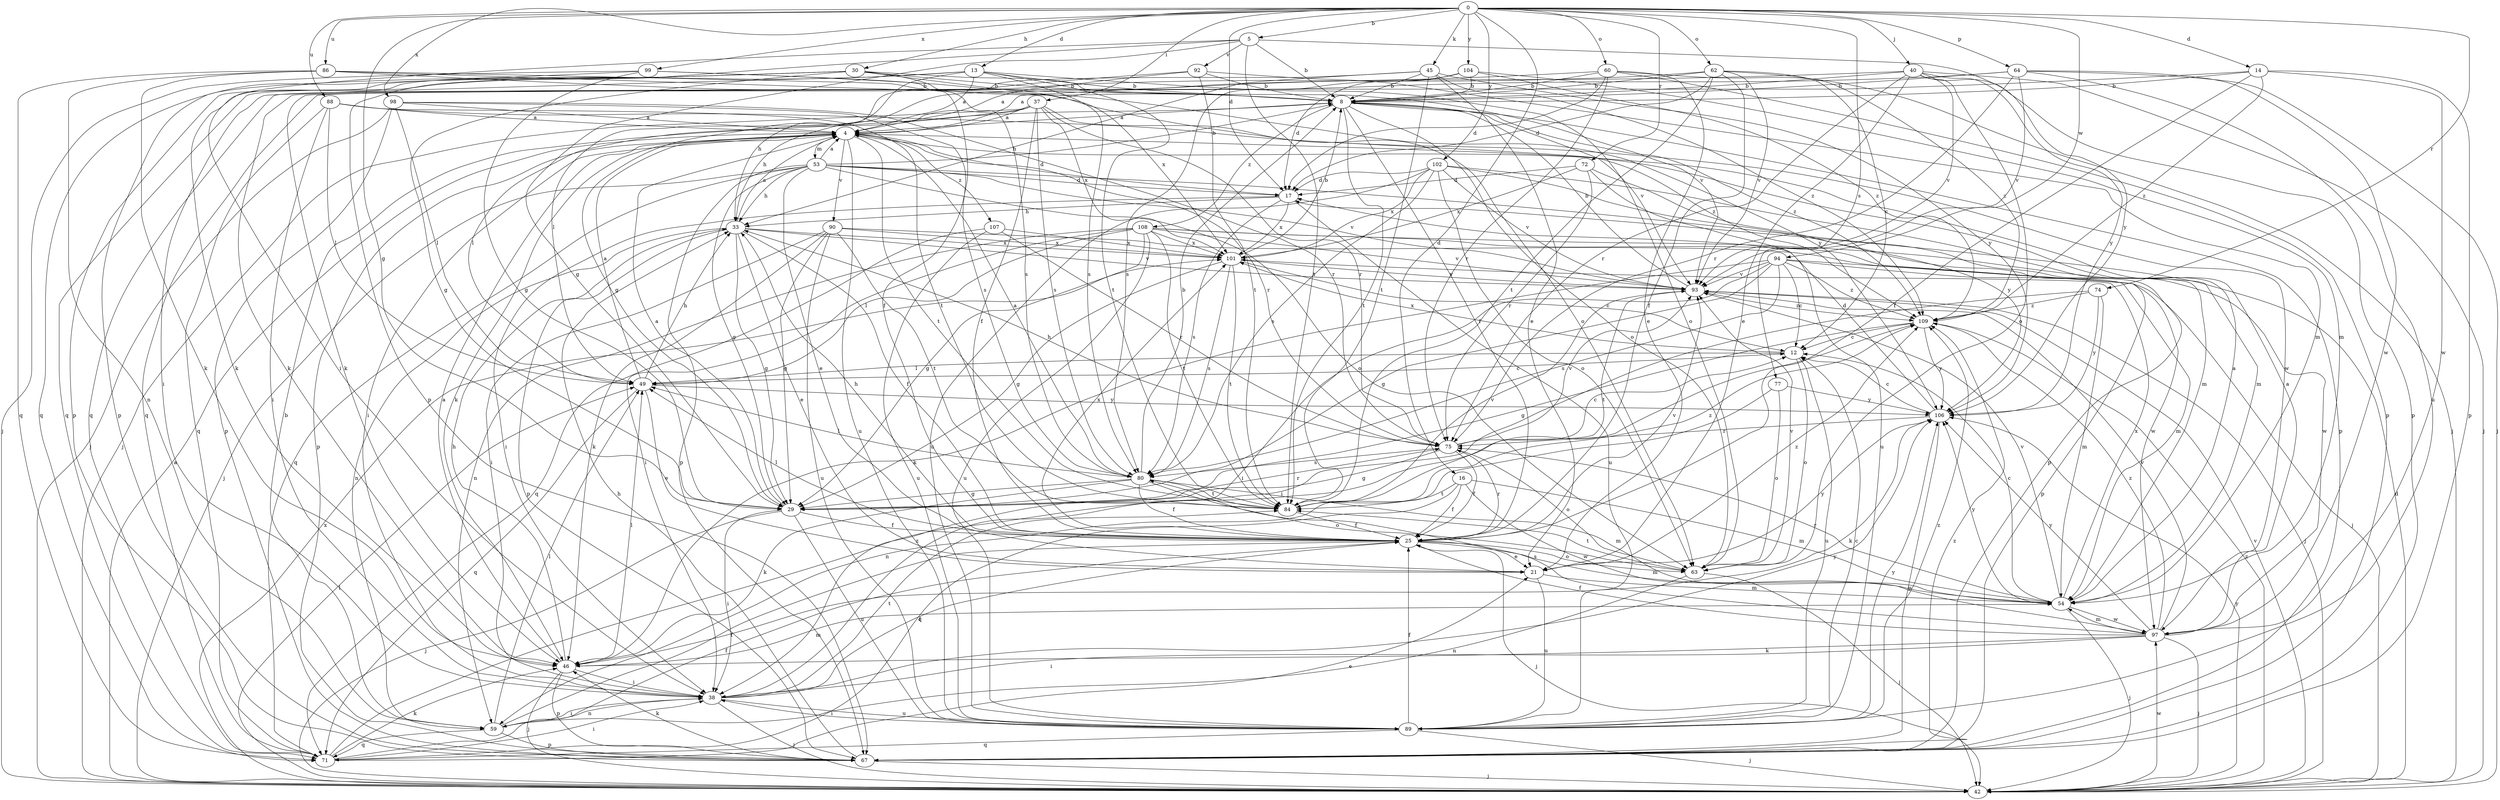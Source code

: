 strict digraph  {
0;
4;
5;
8;
12;
13;
14;
16;
17;
21;
25;
29;
30;
33;
37;
38;
40;
42;
45;
46;
49;
53;
54;
59;
60;
62;
63;
64;
67;
71;
72;
74;
75;
77;
80;
84;
86;
88;
89;
90;
92;
93;
94;
97;
98;
99;
101;
102;
104;
106;
107;
108;
109;
0 -> 5  [label=b];
0 -> 13  [label=d];
0 -> 14  [label=d];
0 -> 16  [label=d];
0 -> 17  [label=d];
0 -> 29  [label=g];
0 -> 30  [label=h];
0 -> 37  [label=i];
0 -> 40  [label=j];
0 -> 45  [label=k];
0 -> 60  [label=o];
0 -> 62  [label=o];
0 -> 64  [label=p];
0 -> 72  [label=r];
0 -> 74  [label=r];
0 -> 77  [label=s];
0 -> 86  [label=u];
0 -> 88  [label=u];
0 -> 94  [label=w];
0 -> 98  [label=x];
0 -> 99  [label=x];
0 -> 102  [label=y];
0 -> 104  [label=y];
4 -> 17  [label=d];
4 -> 38  [label=i];
4 -> 46  [label=k];
4 -> 53  [label=m];
4 -> 67  [label=p];
4 -> 75  [label=r];
4 -> 84  [label=t];
4 -> 89  [label=u];
4 -> 90  [label=v];
4 -> 107  [label=z];
5 -> 8  [label=b];
5 -> 29  [label=g];
5 -> 38  [label=i];
5 -> 67  [label=p];
5 -> 84  [label=t];
5 -> 92  [label=v];
5 -> 106  [label=y];
8 -> 4  [label=a];
8 -> 25  [label=f];
8 -> 63  [label=o];
8 -> 67  [label=p];
8 -> 84  [label=t];
8 -> 93  [label=v];
8 -> 108  [label=z];
8 -> 109  [label=z];
12 -> 49  [label=l];
12 -> 63  [label=o];
12 -> 89  [label=u];
12 -> 101  [label=x];
13 -> 4  [label=a];
13 -> 8  [label=b];
13 -> 33  [label=h];
13 -> 38  [label=i];
13 -> 63  [label=o];
13 -> 71  [label=q];
13 -> 80  [label=s];
13 -> 84  [label=t];
14 -> 8  [label=b];
14 -> 25  [label=f];
14 -> 67  [label=p];
14 -> 71  [label=q];
14 -> 97  [label=w];
14 -> 109  [label=z];
16 -> 25  [label=f];
16 -> 54  [label=m];
16 -> 71  [label=q];
16 -> 84  [label=t];
16 -> 97  [label=w];
17 -> 33  [label=h];
17 -> 38  [label=i];
17 -> 80  [label=s];
17 -> 89  [label=u];
17 -> 101  [label=x];
21 -> 54  [label=m];
21 -> 89  [label=u];
21 -> 106  [label=y];
21 -> 109  [label=z];
25 -> 21  [label=e];
25 -> 33  [label=h];
25 -> 42  [label=j];
25 -> 49  [label=l];
25 -> 54  [label=m];
25 -> 63  [label=o];
25 -> 75  [label=r];
25 -> 93  [label=v];
25 -> 101  [label=x];
29 -> 4  [label=a];
29 -> 25  [label=f];
29 -> 38  [label=i];
29 -> 42  [label=j];
29 -> 75  [label=r];
29 -> 89  [label=u];
30 -> 8  [label=b];
30 -> 29  [label=g];
30 -> 46  [label=k];
30 -> 67  [label=p];
30 -> 71  [label=q];
30 -> 80  [label=s];
30 -> 93  [label=v];
30 -> 101  [label=x];
33 -> 4  [label=a];
33 -> 21  [label=e];
33 -> 25  [label=f];
33 -> 29  [label=g];
33 -> 59  [label=n];
33 -> 67  [label=p];
33 -> 93  [label=v];
33 -> 101  [label=x];
37 -> 4  [label=a];
37 -> 25  [label=f];
37 -> 33  [label=h];
37 -> 42  [label=j];
37 -> 49  [label=l];
37 -> 75  [label=r];
37 -> 80  [label=s];
37 -> 101  [label=x];
37 -> 109  [label=z];
38 -> 25  [label=f];
38 -> 42  [label=j];
38 -> 59  [label=n];
38 -> 84  [label=t];
38 -> 89  [label=u];
38 -> 106  [label=y];
40 -> 8  [label=b];
40 -> 21  [label=e];
40 -> 42  [label=j];
40 -> 46  [label=k];
40 -> 63  [label=o];
40 -> 67  [label=p];
40 -> 75  [label=r];
40 -> 93  [label=v];
40 -> 106  [label=y];
42 -> 4  [label=a];
42 -> 17  [label=d];
42 -> 49  [label=l];
42 -> 93  [label=v];
42 -> 97  [label=w];
42 -> 101  [label=x];
42 -> 106  [label=y];
42 -> 109  [label=z];
45 -> 8  [label=b];
45 -> 21  [label=e];
45 -> 33  [label=h];
45 -> 71  [label=q];
45 -> 84  [label=t];
45 -> 106  [label=y];
45 -> 109  [label=z];
46 -> 4  [label=a];
46 -> 33  [label=h];
46 -> 38  [label=i];
46 -> 42  [label=j];
46 -> 49  [label=l];
46 -> 54  [label=m];
46 -> 67  [label=p];
49 -> 4  [label=a];
49 -> 12  [label=c];
49 -> 21  [label=e];
49 -> 33  [label=h];
49 -> 71  [label=q];
49 -> 106  [label=y];
53 -> 4  [label=a];
53 -> 8  [label=b];
53 -> 17  [label=d];
53 -> 21  [label=e];
53 -> 29  [label=g];
53 -> 33  [label=h];
53 -> 42  [label=j];
53 -> 54  [label=m];
53 -> 63  [label=o];
53 -> 67  [label=p];
53 -> 71  [label=q];
53 -> 93  [label=v];
54 -> 4  [label=a];
54 -> 12  [label=c];
54 -> 42  [label=j];
54 -> 75  [label=r];
54 -> 93  [label=v];
54 -> 97  [label=w];
54 -> 101  [label=x];
54 -> 106  [label=y];
59 -> 8  [label=b];
59 -> 25  [label=f];
59 -> 38  [label=i];
59 -> 49  [label=l];
59 -> 67  [label=p];
59 -> 71  [label=q];
60 -> 4  [label=a];
60 -> 8  [label=b];
60 -> 17  [label=d];
60 -> 21  [label=e];
60 -> 42  [label=j];
60 -> 67  [label=p];
60 -> 75  [label=r];
62 -> 8  [label=b];
62 -> 12  [label=c];
62 -> 17  [label=d];
62 -> 25  [label=f];
62 -> 46  [label=k];
62 -> 84  [label=t];
62 -> 93  [label=v];
62 -> 109  [label=z];
63 -> 42  [label=j];
63 -> 59  [label=n];
63 -> 84  [label=t];
63 -> 93  [label=v];
64 -> 8  [label=b];
64 -> 29  [label=g];
64 -> 42  [label=j];
64 -> 75  [label=r];
64 -> 89  [label=u];
64 -> 93  [label=v];
64 -> 97  [label=w];
67 -> 33  [label=h];
67 -> 42  [label=j];
67 -> 46  [label=k];
67 -> 109  [label=z];
71 -> 21  [label=e];
71 -> 25  [label=f];
71 -> 38  [label=i];
71 -> 46  [label=k];
71 -> 109  [label=z];
72 -> 17  [label=d];
72 -> 75  [label=r];
72 -> 89  [label=u];
72 -> 101  [label=x];
72 -> 106  [label=y];
74 -> 38  [label=i];
74 -> 54  [label=m];
74 -> 106  [label=y];
74 -> 109  [label=z];
75 -> 12  [label=c];
75 -> 25  [label=f];
75 -> 29  [label=g];
75 -> 33  [label=h];
75 -> 63  [label=o];
75 -> 80  [label=s];
75 -> 93  [label=v];
77 -> 59  [label=n];
77 -> 63  [label=o];
77 -> 106  [label=y];
80 -> 4  [label=a];
80 -> 8  [label=b];
80 -> 25  [label=f];
80 -> 29  [label=g];
80 -> 46  [label=k];
80 -> 49  [label=l];
80 -> 54  [label=m];
80 -> 63  [label=o];
80 -> 84  [label=t];
84 -> 25  [label=f];
84 -> 93  [label=v];
84 -> 109  [label=z];
86 -> 8  [label=b];
86 -> 46  [label=k];
86 -> 59  [label=n];
86 -> 63  [label=o];
86 -> 71  [label=q];
86 -> 106  [label=y];
88 -> 4  [label=a];
88 -> 38  [label=i];
88 -> 49  [label=l];
88 -> 71  [label=q];
88 -> 84  [label=t];
88 -> 97  [label=w];
89 -> 12  [label=c];
89 -> 25  [label=f];
89 -> 38  [label=i];
89 -> 42  [label=j];
89 -> 71  [label=q];
89 -> 106  [label=y];
89 -> 109  [label=z];
90 -> 29  [label=g];
90 -> 38  [label=i];
90 -> 46  [label=k];
90 -> 84  [label=t];
90 -> 89  [label=u];
90 -> 97  [label=w];
90 -> 101  [label=x];
92 -> 4  [label=a];
92 -> 8  [label=b];
92 -> 49  [label=l];
92 -> 54  [label=m];
92 -> 84  [label=t];
93 -> 8  [label=b];
93 -> 42  [label=j];
93 -> 84  [label=t];
93 -> 109  [label=z];
94 -> 12  [label=c];
94 -> 29  [label=g];
94 -> 38  [label=i];
94 -> 42  [label=j];
94 -> 46  [label=k];
94 -> 54  [label=m];
94 -> 80  [label=s];
94 -> 93  [label=v];
94 -> 109  [label=z];
97 -> 4  [label=a];
97 -> 25  [label=f];
97 -> 38  [label=i];
97 -> 42  [label=j];
97 -> 46  [label=k];
97 -> 54  [label=m];
97 -> 80  [label=s];
97 -> 93  [label=v];
97 -> 106  [label=y];
97 -> 109  [label=z];
98 -> 4  [label=a];
98 -> 42  [label=j];
98 -> 49  [label=l];
98 -> 67  [label=p];
98 -> 75  [label=r];
98 -> 80  [label=s];
99 -> 8  [label=b];
99 -> 25  [label=f];
99 -> 29  [label=g];
99 -> 42  [label=j];
99 -> 67  [label=p];
101 -> 8  [label=b];
101 -> 12  [label=c];
101 -> 29  [label=g];
101 -> 80  [label=s];
101 -> 84  [label=t];
101 -> 93  [label=v];
102 -> 17  [label=d];
102 -> 54  [label=m];
102 -> 63  [label=o];
102 -> 67  [label=p];
102 -> 80  [label=s];
102 -> 89  [label=u];
102 -> 93  [label=v];
102 -> 101  [label=x];
104 -> 8  [label=b];
104 -> 17  [label=d];
104 -> 54  [label=m];
104 -> 80  [label=s];
104 -> 109  [label=z];
106 -> 12  [label=c];
106 -> 17  [label=d];
106 -> 46  [label=k];
106 -> 67  [label=p];
106 -> 75  [label=r];
107 -> 71  [label=q];
107 -> 75  [label=r];
107 -> 89  [label=u];
107 -> 101  [label=x];
108 -> 29  [label=g];
108 -> 38  [label=i];
108 -> 49  [label=l];
108 -> 59  [label=n];
108 -> 67  [label=p];
108 -> 84  [label=t];
108 -> 89  [label=u];
108 -> 93  [label=v];
108 -> 97  [label=w];
108 -> 101  [label=x];
109 -> 12  [label=c];
109 -> 29  [label=g];
109 -> 106  [label=y];
}
